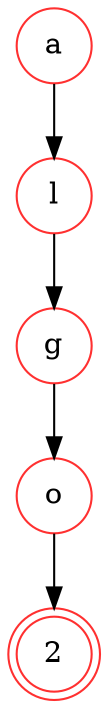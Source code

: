 digraph {   
    node [shape = doublecircle, color = firebrick1] 2 ;
    node [shape = circle];
    node [color= firebrick1];
    a -> l -> g -> o -> 2;	
}
